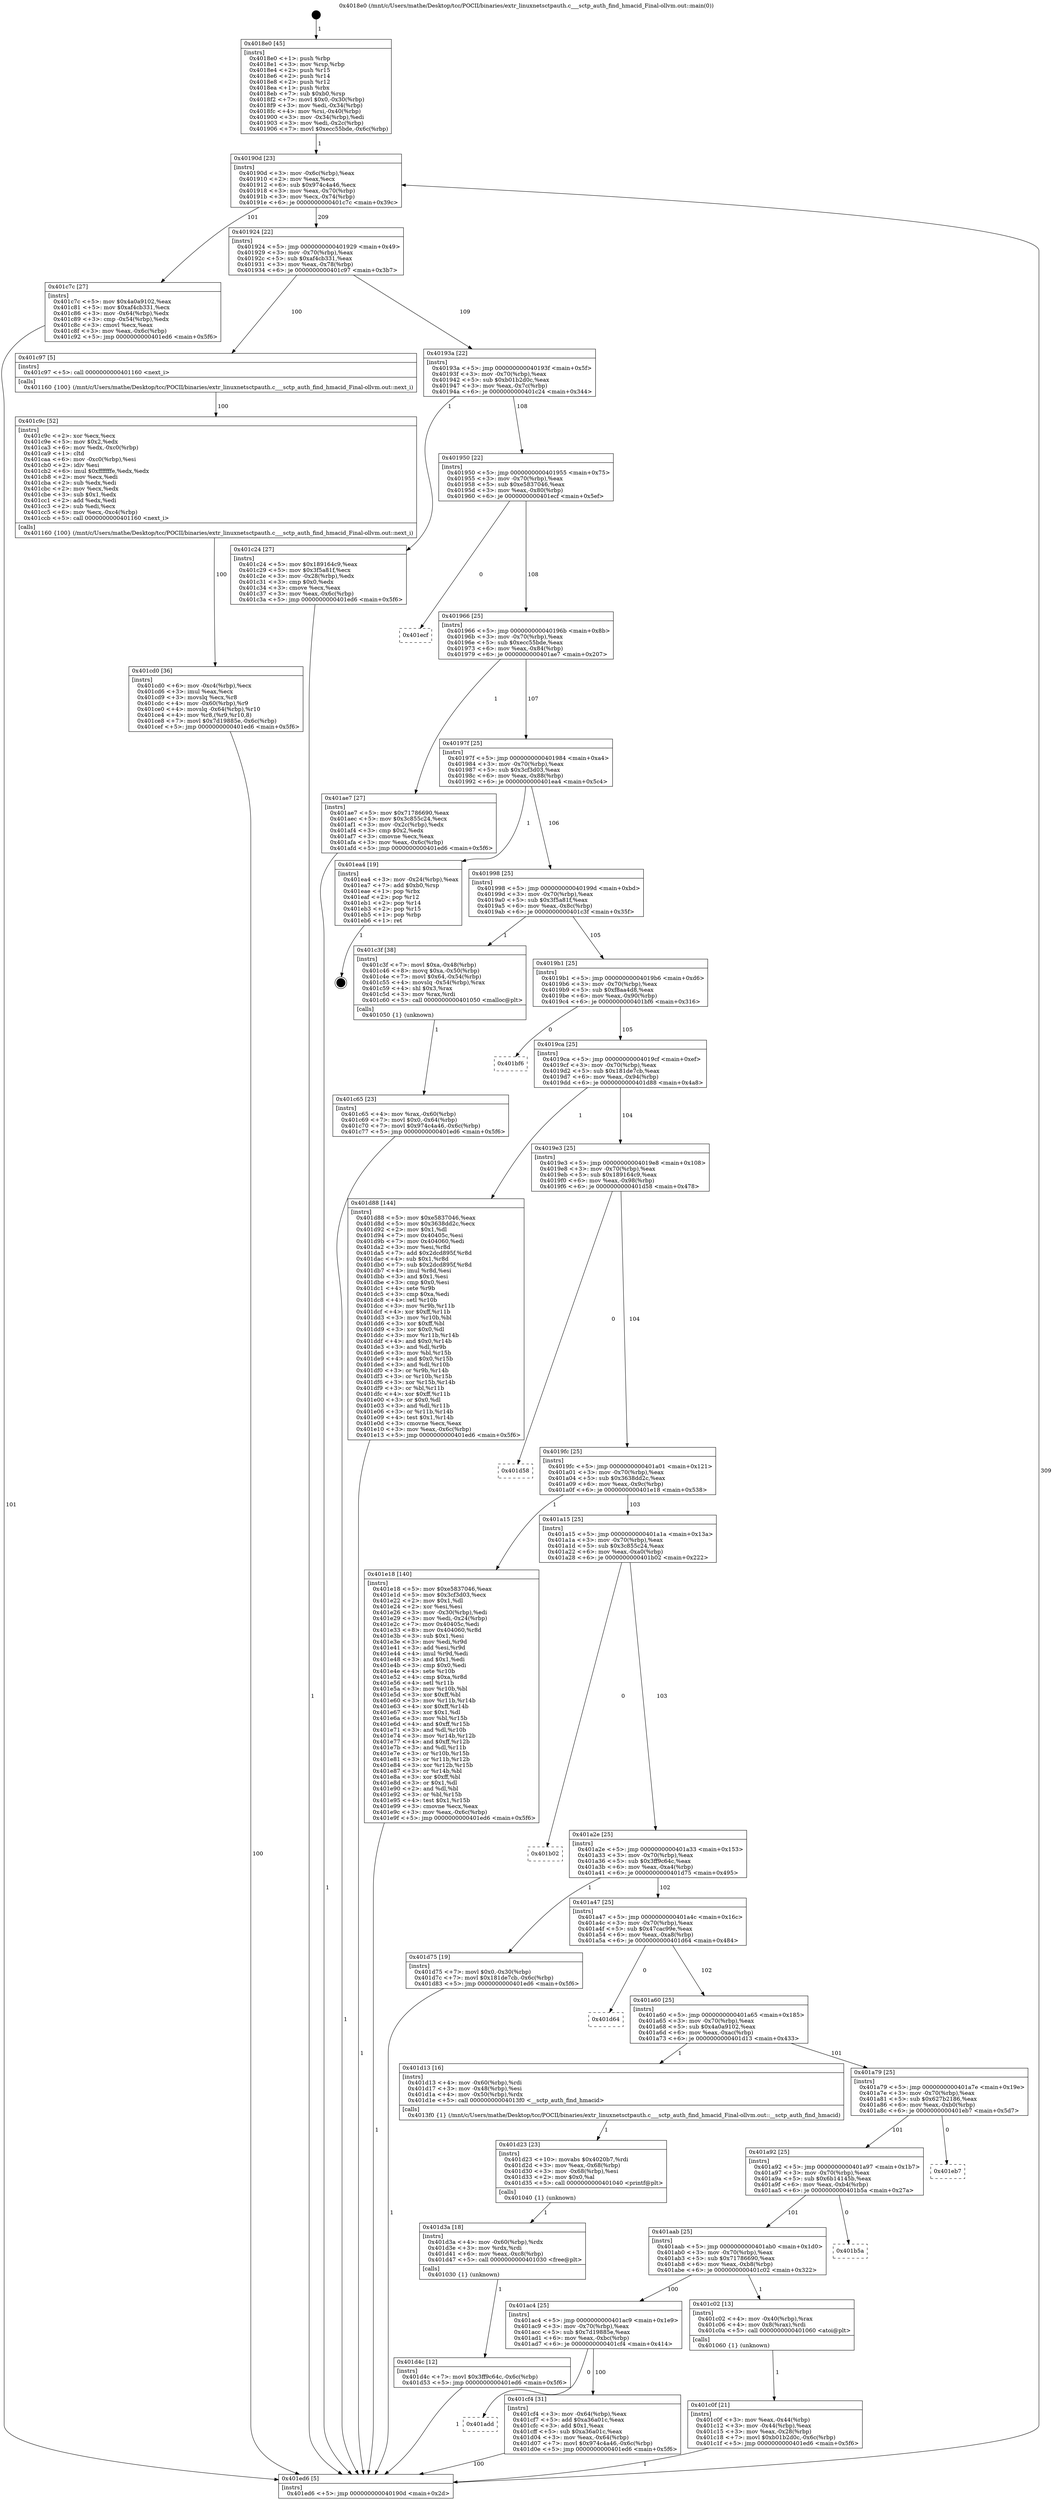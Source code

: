 digraph "0x4018e0" {
  label = "0x4018e0 (/mnt/c/Users/mathe/Desktop/tcc/POCII/binaries/extr_linuxnetsctpauth.c___sctp_auth_find_hmacid_Final-ollvm.out::main(0))"
  labelloc = "t"
  node[shape=record]

  Entry [label="",width=0.3,height=0.3,shape=circle,fillcolor=black,style=filled]
  "0x40190d" [label="{
     0x40190d [23]\l
     | [instrs]\l
     &nbsp;&nbsp;0x40190d \<+3\>: mov -0x6c(%rbp),%eax\l
     &nbsp;&nbsp;0x401910 \<+2\>: mov %eax,%ecx\l
     &nbsp;&nbsp;0x401912 \<+6\>: sub $0x974c4a46,%ecx\l
     &nbsp;&nbsp;0x401918 \<+3\>: mov %eax,-0x70(%rbp)\l
     &nbsp;&nbsp;0x40191b \<+3\>: mov %ecx,-0x74(%rbp)\l
     &nbsp;&nbsp;0x40191e \<+6\>: je 0000000000401c7c \<main+0x39c\>\l
  }"]
  "0x401c7c" [label="{
     0x401c7c [27]\l
     | [instrs]\l
     &nbsp;&nbsp;0x401c7c \<+5\>: mov $0x4a0a9102,%eax\l
     &nbsp;&nbsp;0x401c81 \<+5\>: mov $0xaf4cb331,%ecx\l
     &nbsp;&nbsp;0x401c86 \<+3\>: mov -0x64(%rbp),%edx\l
     &nbsp;&nbsp;0x401c89 \<+3\>: cmp -0x54(%rbp),%edx\l
     &nbsp;&nbsp;0x401c8c \<+3\>: cmovl %ecx,%eax\l
     &nbsp;&nbsp;0x401c8f \<+3\>: mov %eax,-0x6c(%rbp)\l
     &nbsp;&nbsp;0x401c92 \<+5\>: jmp 0000000000401ed6 \<main+0x5f6\>\l
  }"]
  "0x401924" [label="{
     0x401924 [22]\l
     | [instrs]\l
     &nbsp;&nbsp;0x401924 \<+5\>: jmp 0000000000401929 \<main+0x49\>\l
     &nbsp;&nbsp;0x401929 \<+3\>: mov -0x70(%rbp),%eax\l
     &nbsp;&nbsp;0x40192c \<+5\>: sub $0xaf4cb331,%eax\l
     &nbsp;&nbsp;0x401931 \<+3\>: mov %eax,-0x78(%rbp)\l
     &nbsp;&nbsp;0x401934 \<+6\>: je 0000000000401c97 \<main+0x3b7\>\l
  }"]
  Exit [label="",width=0.3,height=0.3,shape=circle,fillcolor=black,style=filled,peripheries=2]
  "0x401c97" [label="{
     0x401c97 [5]\l
     | [instrs]\l
     &nbsp;&nbsp;0x401c97 \<+5\>: call 0000000000401160 \<next_i\>\l
     | [calls]\l
     &nbsp;&nbsp;0x401160 \{100\} (/mnt/c/Users/mathe/Desktop/tcc/POCII/binaries/extr_linuxnetsctpauth.c___sctp_auth_find_hmacid_Final-ollvm.out::next_i)\l
  }"]
  "0x40193a" [label="{
     0x40193a [22]\l
     | [instrs]\l
     &nbsp;&nbsp;0x40193a \<+5\>: jmp 000000000040193f \<main+0x5f\>\l
     &nbsp;&nbsp;0x40193f \<+3\>: mov -0x70(%rbp),%eax\l
     &nbsp;&nbsp;0x401942 \<+5\>: sub $0xb01b2d0c,%eax\l
     &nbsp;&nbsp;0x401947 \<+3\>: mov %eax,-0x7c(%rbp)\l
     &nbsp;&nbsp;0x40194a \<+6\>: je 0000000000401c24 \<main+0x344\>\l
  }"]
  "0x401d4c" [label="{
     0x401d4c [12]\l
     | [instrs]\l
     &nbsp;&nbsp;0x401d4c \<+7\>: movl $0x3ff9c64c,-0x6c(%rbp)\l
     &nbsp;&nbsp;0x401d53 \<+5\>: jmp 0000000000401ed6 \<main+0x5f6\>\l
  }"]
  "0x401c24" [label="{
     0x401c24 [27]\l
     | [instrs]\l
     &nbsp;&nbsp;0x401c24 \<+5\>: mov $0x189164c9,%eax\l
     &nbsp;&nbsp;0x401c29 \<+5\>: mov $0x3f5a81f,%ecx\l
     &nbsp;&nbsp;0x401c2e \<+3\>: mov -0x28(%rbp),%edx\l
     &nbsp;&nbsp;0x401c31 \<+3\>: cmp $0x0,%edx\l
     &nbsp;&nbsp;0x401c34 \<+3\>: cmove %ecx,%eax\l
     &nbsp;&nbsp;0x401c37 \<+3\>: mov %eax,-0x6c(%rbp)\l
     &nbsp;&nbsp;0x401c3a \<+5\>: jmp 0000000000401ed6 \<main+0x5f6\>\l
  }"]
  "0x401950" [label="{
     0x401950 [22]\l
     | [instrs]\l
     &nbsp;&nbsp;0x401950 \<+5\>: jmp 0000000000401955 \<main+0x75\>\l
     &nbsp;&nbsp;0x401955 \<+3\>: mov -0x70(%rbp),%eax\l
     &nbsp;&nbsp;0x401958 \<+5\>: sub $0xe5837046,%eax\l
     &nbsp;&nbsp;0x40195d \<+3\>: mov %eax,-0x80(%rbp)\l
     &nbsp;&nbsp;0x401960 \<+6\>: je 0000000000401ecf \<main+0x5ef\>\l
  }"]
  "0x401d3a" [label="{
     0x401d3a [18]\l
     | [instrs]\l
     &nbsp;&nbsp;0x401d3a \<+4\>: mov -0x60(%rbp),%rdx\l
     &nbsp;&nbsp;0x401d3e \<+3\>: mov %rdx,%rdi\l
     &nbsp;&nbsp;0x401d41 \<+6\>: mov %eax,-0xc8(%rbp)\l
     &nbsp;&nbsp;0x401d47 \<+5\>: call 0000000000401030 \<free@plt\>\l
     | [calls]\l
     &nbsp;&nbsp;0x401030 \{1\} (unknown)\l
  }"]
  "0x401ecf" [label="{
     0x401ecf\l
  }", style=dashed]
  "0x401966" [label="{
     0x401966 [25]\l
     | [instrs]\l
     &nbsp;&nbsp;0x401966 \<+5\>: jmp 000000000040196b \<main+0x8b\>\l
     &nbsp;&nbsp;0x40196b \<+3\>: mov -0x70(%rbp),%eax\l
     &nbsp;&nbsp;0x40196e \<+5\>: sub $0xecc55bde,%eax\l
     &nbsp;&nbsp;0x401973 \<+6\>: mov %eax,-0x84(%rbp)\l
     &nbsp;&nbsp;0x401979 \<+6\>: je 0000000000401ae7 \<main+0x207\>\l
  }"]
  "0x401d23" [label="{
     0x401d23 [23]\l
     | [instrs]\l
     &nbsp;&nbsp;0x401d23 \<+10\>: movabs $0x4020b7,%rdi\l
     &nbsp;&nbsp;0x401d2d \<+3\>: mov %eax,-0x68(%rbp)\l
     &nbsp;&nbsp;0x401d30 \<+3\>: mov -0x68(%rbp),%esi\l
     &nbsp;&nbsp;0x401d33 \<+2\>: mov $0x0,%al\l
     &nbsp;&nbsp;0x401d35 \<+5\>: call 0000000000401040 \<printf@plt\>\l
     | [calls]\l
     &nbsp;&nbsp;0x401040 \{1\} (unknown)\l
  }"]
  "0x401ae7" [label="{
     0x401ae7 [27]\l
     | [instrs]\l
     &nbsp;&nbsp;0x401ae7 \<+5\>: mov $0x71786690,%eax\l
     &nbsp;&nbsp;0x401aec \<+5\>: mov $0x3c855c24,%ecx\l
     &nbsp;&nbsp;0x401af1 \<+3\>: mov -0x2c(%rbp),%edx\l
     &nbsp;&nbsp;0x401af4 \<+3\>: cmp $0x2,%edx\l
     &nbsp;&nbsp;0x401af7 \<+3\>: cmovne %ecx,%eax\l
     &nbsp;&nbsp;0x401afa \<+3\>: mov %eax,-0x6c(%rbp)\l
     &nbsp;&nbsp;0x401afd \<+5\>: jmp 0000000000401ed6 \<main+0x5f6\>\l
  }"]
  "0x40197f" [label="{
     0x40197f [25]\l
     | [instrs]\l
     &nbsp;&nbsp;0x40197f \<+5\>: jmp 0000000000401984 \<main+0xa4\>\l
     &nbsp;&nbsp;0x401984 \<+3\>: mov -0x70(%rbp),%eax\l
     &nbsp;&nbsp;0x401987 \<+5\>: sub $0x3cf3d03,%eax\l
     &nbsp;&nbsp;0x40198c \<+6\>: mov %eax,-0x88(%rbp)\l
     &nbsp;&nbsp;0x401992 \<+6\>: je 0000000000401ea4 \<main+0x5c4\>\l
  }"]
  "0x401ed6" [label="{
     0x401ed6 [5]\l
     | [instrs]\l
     &nbsp;&nbsp;0x401ed6 \<+5\>: jmp 000000000040190d \<main+0x2d\>\l
  }"]
  "0x4018e0" [label="{
     0x4018e0 [45]\l
     | [instrs]\l
     &nbsp;&nbsp;0x4018e0 \<+1\>: push %rbp\l
     &nbsp;&nbsp;0x4018e1 \<+3\>: mov %rsp,%rbp\l
     &nbsp;&nbsp;0x4018e4 \<+2\>: push %r15\l
     &nbsp;&nbsp;0x4018e6 \<+2\>: push %r14\l
     &nbsp;&nbsp;0x4018e8 \<+2\>: push %r12\l
     &nbsp;&nbsp;0x4018ea \<+1\>: push %rbx\l
     &nbsp;&nbsp;0x4018eb \<+7\>: sub $0xb0,%rsp\l
     &nbsp;&nbsp;0x4018f2 \<+7\>: movl $0x0,-0x30(%rbp)\l
     &nbsp;&nbsp;0x4018f9 \<+3\>: mov %edi,-0x34(%rbp)\l
     &nbsp;&nbsp;0x4018fc \<+4\>: mov %rsi,-0x40(%rbp)\l
     &nbsp;&nbsp;0x401900 \<+3\>: mov -0x34(%rbp),%edi\l
     &nbsp;&nbsp;0x401903 \<+3\>: mov %edi,-0x2c(%rbp)\l
     &nbsp;&nbsp;0x401906 \<+7\>: movl $0xecc55bde,-0x6c(%rbp)\l
  }"]
  "0x401add" [label="{
     0x401add\l
  }", style=dashed]
  "0x401ea4" [label="{
     0x401ea4 [19]\l
     | [instrs]\l
     &nbsp;&nbsp;0x401ea4 \<+3\>: mov -0x24(%rbp),%eax\l
     &nbsp;&nbsp;0x401ea7 \<+7\>: add $0xb0,%rsp\l
     &nbsp;&nbsp;0x401eae \<+1\>: pop %rbx\l
     &nbsp;&nbsp;0x401eaf \<+2\>: pop %r12\l
     &nbsp;&nbsp;0x401eb1 \<+2\>: pop %r14\l
     &nbsp;&nbsp;0x401eb3 \<+2\>: pop %r15\l
     &nbsp;&nbsp;0x401eb5 \<+1\>: pop %rbp\l
     &nbsp;&nbsp;0x401eb6 \<+1\>: ret\l
  }"]
  "0x401998" [label="{
     0x401998 [25]\l
     | [instrs]\l
     &nbsp;&nbsp;0x401998 \<+5\>: jmp 000000000040199d \<main+0xbd\>\l
     &nbsp;&nbsp;0x40199d \<+3\>: mov -0x70(%rbp),%eax\l
     &nbsp;&nbsp;0x4019a0 \<+5\>: sub $0x3f5a81f,%eax\l
     &nbsp;&nbsp;0x4019a5 \<+6\>: mov %eax,-0x8c(%rbp)\l
     &nbsp;&nbsp;0x4019ab \<+6\>: je 0000000000401c3f \<main+0x35f\>\l
  }"]
  "0x401cf4" [label="{
     0x401cf4 [31]\l
     | [instrs]\l
     &nbsp;&nbsp;0x401cf4 \<+3\>: mov -0x64(%rbp),%eax\l
     &nbsp;&nbsp;0x401cf7 \<+5\>: add $0xa36a01c,%eax\l
     &nbsp;&nbsp;0x401cfc \<+3\>: add $0x1,%eax\l
     &nbsp;&nbsp;0x401cff \<+5\>: sub $0xa36a01c,%eax\l
     &nbsp;&nbsp;0x401d04 \<+3\>: mov %eax,-0x64(%rbp)\l
     &nbsp;&nbsp;0x401d07 \<+7\>: movl $0x974c4a46,-0x6c(%rbp)\l
     &nbsp;&nbsp;0x401d0e \<+5\>: jmp 0000000000401ed6 \<main+0x5f6\>\l
  }"]
  "0x401c3f" [label="{
     0x401c3f [38]\l
     | [instrs]\l
     &nbsp;&nbsp;0x401c3f \<+7\>: movl $0xa,-0x48(%rbp)\l
     &nbsp;&nbsp;0x401c46 \<+8\>: movq $0xa,-0x50(%rbp)\l
     &nbsp;&nbsp;0x401c4e \<+7\>: movl $0x64,-0x54(%rbp)\l
     &nbsp;&nbsp;0x401c55 \<+4\>: movslq -0x54(%rbp),%rax\l
     &nbsp;&nbsp;0x401c59 \<+4\>: shl $0x3,%rax\l
     &nbsp;&nbsp;0x401c5d \<+3\>: mov %rax,%rdi\l
     &nbsp;&nbsp;0x401c60 \<+5\>: call 0000000000401050 \<malloc@plt\>\l
     | [calls]\l
     &nbsp;&nbsp;0x401050 \{1\} (unknown)\l
  }"]
  "0x4019b1" [label="{
     0x4019b1 [25]\l
     | [instrs]\l
     &nbsp;&nbsp;0x4019b1 \<+5\>: jmp 00000000004019b6 \<main+0xd6\>\l
     &nbsp;&nbsp;0x4019b6 \<+3\>: mov -0x70(%rbp),%eax\l
     &nbsp;&nbsp;0x4019b9 \<+5\>: sub $0xf8aa4d8,%eax\l
     &nbsp;&nbsp;0x4019be \<+6\>: mov %eax,-0x90(%rbp)\l
     &nbsp;&nbsp;0x4019c4 \<+6\>: je 0000000000401bf6 \<main+0x316\>\l
  }"]
  "0x401cd0" [label="{
     0x401cd0 [36]\l
     | [instrs]\l
     &nbsp;&nbsp;0x401cd0 \<+6\>: mov -0xc4(%rbp),%ecx\l
     &nbsp;&nbsp;0x401cd6 \<+3\>: imul %eax,%ecx\l
     &nbsp;&nbsp;0x401cd9 \<+3\>: movslq %ecx,%r8\l
     &nbsp;&nbsp;0x401cdc \<+4\>: mov -0x60(%rbp),%r9\l
     &nbsp;&nbsp;0x401ce0 \<+4\>: movslq -0x64(%rbp),%r10\l
     &nbsp;&nbsp;0x401ce4 \<+4\>: mov %r8,(%r9,%r10,8)\l
     &nbsp;&nbsp;0x401ce8 \<+7\>: movl $0x7d19885e,-0x6c(%rbp)\l
     &nbsp;&nbsp;0x401cef \<+5\>: jmp 0000000000401ed6 \<main+0x5f6\>\l
  }"]
  "0x401bf6" [label="{
     0x401bf6\l
  }", style=dashed]
  "0x4019ca" [label="{
     0x4019ca [25]\l
     | [instrs]\l
     &nbsp;&nbsp;0x4019ca \<+5\>: jmp 00000000004019cf \<main+0xef\>\l
     &nbsp;&nbsp;0x4019cf \<+3\>: mov -0x70(%rbp),%eax\l
     &nbsp;&nbsp;0x4019d2 \<+5\>: sub $0x181de7cb,%eax\l
     &nbsp;&nbsp;0x4019d7 \<+6\>: mov %eax,-0x94(%rbp)\l
     &nbsp;&nbsp;0x4019dd \<+6\>: je 0000000000401d88 \<main+0x4a8\>\l
  }"]
  "0x401c9c" [label="{
     0x401c9c [52]\l
     | [instrs]\l
     &nbsp;&nbsp;0x401c9c \<+2\>: xor %ecx,%ecx\l
     &nbsp;&nbsp;0x401c9e \<+5\>: mov $0x2,%edx\l
     &nbsp;&nbsp;0x401ca3 \<+6\>: mov %edx,-0xc0(%rbp)\l
     &nbsp;&nbsp;0x401ca9 \<+1\>: cltd\l
     &nbsp;&nbsp;0x401caa \<+6\>: mov -0xc0(%rbp),%esi\l
     &nbsp;&nbsp;0x401cb0 \<+2\>: idiv %esi\l
     &nbsp;&nbsp;0x401cb2 \<+6\>: imul $0xfffffffe,%edx,%edx\l
     &nbsp;&nbsp;0x401cb8 \<+2\>: mov %ecx,%edi\l
     &nbsp;&nbsp;0x401cba \<+2\>: sub %edx,%edi\l
     &nbsp;&nbsp;0x401cbc \<+2\>: mov %ecx,%edx\l
     &nbsp;&nbsp;0x401cbe \<+3\>: sub $0x1,%edx\l
     &nbsp;&nbsp;0x401cc1 \<+2\>: add %edx,%edi\l
     &nbsp;&nbsp;0x401cc3 \<+2\>: sub %edi,%ecx\l
     &nbsp;&nbsp;0x401cc5 \<+6\>: mov %ecx,-0xc4(%rbp)\l
     &nbsp;&nbsp;0x401ccb \<+5\>: call 0000000000401160 \<next_i\>\l
     | [calls]\l
     &nbsp;&nbsp;0x401160 \{100\} (/mnt/c/Users/mathe/Desktop/tcc/POCII/binaries/extr_linuxnetsctpauth.c___sctp_auth_find_hmacid_Final-ollvm.out::next_i)\l
  }"]
  "0x401d88" [label="{
     0x401d88 [144]\l
     | [instrs]\l
     &nbsp;&nbsp;0x401d88 \<+5\>: mov $0xe5837046,%eax\l
     &nbsp;&nbsp;0x401d8d \<+5\>: mov $0x3638dd2c,%ecx\l
     &nbsp;&nbsp;0x401d92 \<+2\>: mov $0x1,%dl\l
     &nbsp;&nbsp;0x401d94 \<+7\>: mov 0x40405c,%esi\l
     &nbsp;&nbsp;0x401d9b \<+7\>: mov 0x404060,%edi\l
     &nbsp;&nbsp;0x401da2 \<+3\>: mov %esi,%r8d\l
     &nbsp;&nbsp;0x401da5 \<+7\>: add $0x2dcd895f,%r8d\l
     &nbsp;&nbsp;0x401dac \<+4\>: sub $0x1,%r8d\l
     &nbsp;&nbsp;0x401db0 \<+7\>: sub $0x2dcd895f,%r8d\l
     &nbsp;&nbsp;0x401db7 \<+4\>: imul %r8d,%esi\l
     &nbsp;&nbsp;0x401dbb \<+3\>: and $0x1,%esi\l
     &nbsp;&nbsp;0x401dbe \<+3\>: cmp $0x0,%esi\l
     &nbsp;&nbsp;0x401dc1 \<+4\>: sete %r9b\l
     &nbsp;&nbsp;0x401dc5 \<+3\>: cmp $0xa,%edi\l
     &nbsp;&nbsp;0x401dc8 \<+4\>: setl %r10b\l
     &nbsp;&nbsp;0x401dcc \<+3\>: mov %r9b,%r11b\l
     &nbsp;&nbsp;0x401dcf \<+4\>: xor $0xff,%r11b\l
     &nbsp;&nbsp;0x401dd3 \<+3\>: mov %r10b,%bl\l
     &nbsp;&nbsp;0x401dd6 \<+3\>: xor $0xff,%bl\l
     &nbsp;&nbsp;0x401dd9 \<+3\>: xor $0x0,%dl\l
     &nbsp;&nbsp;0x401ddc \<+3\>: mov %r11b,%r14b\l
     &nbsp;&nbsp;0x401ddf \<+4\>: and $0x0,%r14b\l
     &nbsp;&nbsp;0x401de3 \<+3\>: and %dl,%r9b\l
     &nbsp;&nbsp;0x401de6 \<+3\>: mov %bl,%r15b\l
     &nbsp;&nbsp;0x401de9 \<+4\>: and $0x0,%r15b\l
     &nbsp;&nbsp;0x401ded \<+3\>: and %dl,%r10b\l
     &nbsp;&nbsp;0x401df0 \<+3\>: or %r9b,%r14b\l
     &nbsp;&nbsp;0x401df3 \<+3\>: or %r10b,%r15b\l
     &nbsp;&nbsp;0x401df6 \<+3\>: xor %r15b,%r14b\l
     &nbsp;&nbsp;0x401df9 \<+3\>: or %bl,%r11b\l
     &nbsp;&nbsp;0x401dfc \<+4\>: xor $0xff,%r11b\l
     &nbsp;&nbsp;0x401e00 \<+3\>: or $0x0,%dl\l
     &nbsp;&nbsp;0x401e03 \<+3\>: and %dl,%r11b\l
     &nbsp;&nbsp;0x401e06 \<+3\>: or %r11b,%r14b\l
     &nbsp;&nbsp;0x401e09 \<+4\>: test $0x1,%r14b\l
     &nbsp;&nbsp;0x401e0d \<+3\>: cmovne %ecx,%eax\l
     &nbsp;&nbsp;0x401e10 \<+3\>: mov %eax,-0x6c(%rbp)\l
     &nbsp;&nbsp;0x401e13 \<+5\>: jmp 0000000000401ed6 \<main+0x5f6\>\l
  }"]
  "0x4019e3" [label="{
     0x4019e3 [25]\l
     | [instrs]\l
     &nbsp;&nbsp;0x4019e3 \<+5\>: jmp 00000000004019e8 \<main+0x108\>\l
     &nbsp;&nbsp;0x4019e8 \<+3\>: mov -0x70(%rbp),%eax\l
     &nbsp;&nbsp;0x4019eb \<+5\>: sub $0x189164c9,%eax\l
     &nbsp;&nbsp;0x4019f0 \<+6\>: mov %eax,-0x98(%rbp)\l
     &nbsp;&nbsp;0x4019f6 \<+6\>: je 0000000000401d58 \<main+0x478\>\l
  }"]
  "0x401c65" [label="{
     0x401c65 [23]\l
     | [instrs]\l
     &nbsp;&nbsp;0x401c65 \<+4\>: mov %rax,-0x60(%rbp)\l
     &nbsp;&nbsp;0x401c69 \<+7\>: movl $0x0,-0x64(%rbp)\l
     &nbsp;&nbsp;0x401c70 \<+7\>: movl $0x974c4a46,-0x6c(%rbp)\l
     &nbsp;&nbsp;0x401c77 \<+5\>: jmp 0000000000401ed6 \<main+0x5f6\>\l
  }"]
  "0x401d58" [label="{
     0x401d58\l
  }", style=dashed]
  "0x4019fc" [label="{
     0x4019fc [25]\l
     | [instrs]\l
     &nbsp;&nbsp;0x4019fc \<+5\>: jmp 0000000000401a01 \<main+0x121\>\l
     &nbsp;&nbsp;0x401a01 \<+3\>: mov -0x70(%rbp),%eax\l
     &nbsp;&nbsp;0x401a04 \<+5\>: sub $0x3638dd2c,%eax\l
     &nbsp;&nbsp;0x401a09 \<+6\>: mov %eax,-0x9c(%rbp)\l
     &nbsp;&nbsp;0x401a0f \<+6\>: je 0000000000401e18 \<main+0x538\>\l
  }"]
  "0x401c0f" [label="{
     0x401c0f [21]\l
     | [instrs]\l
     &nbsp;&nbsp;0x401c0f \<+3\>: mov %eax,-0x44(%rbp)\l
     &nbsp;&nbsp;0x401c12 \<+3\>: mov -0x44(%rbp),%eax\l
     &nbsp;&nbsp;0x401c15 \<+3\>: mov %eax,-0x28(%rbp)\l
     &nbsp;&nbsp;0x401c18 \<+7\>: movl $0xb01b2d0c,-0x6c(%rbp)\l
     &nbsp;&nbsp;0x401c1f \<+5\>: jmp 0000000000401ed6 \<main+0x5f6\>\l
  }"]
  "0x401e18" [label="{
     0x401e18 [140]\l
     | [instrs]\l
     &nbsp;&nbsp;0x401e18 \<+5\>: mov $0xe5837046,%eax\l
     &nbsp;&nbsp;0x401e1d \<+5\>: mov $0x3cf3d03,%ecx\l
     &nbsp;&nbsp;0x401e22 \<+2\>: mov $0x1,%dl\l
     &nbsp;&nbsp;0x401e24 \<+2\>: xor %esi,%esi\l
     &nbsp;&nbsp;0x401e26 \<+3\>: mov -0x30(%rbp),%edi\l
     &nbsp;&nbsp;0x401e29 \<+3\>: mov %edi,-0x24(%rbp)\l
     &nbsp;&nbsp;0x401e2c \<+7\>: mov 0x40405c,%edi\l
     &nbsp;&nbsp;0x401e33 \<+8\>: mov 0x404060,%r8d\l
     &nbsp;&nbsp;0x401e3b \<+3\>: sub $0x1,%esi\l
     &nbsp;&nbsp;0x401e3e \<+3\>: mov %edi,%r9d\l
     &nbsp;&nbsp;0x401e41 \<+3\>: add %esi,%r9d\l
     &nbsp;&nbsp;0x401e44 \<+4\>: imul %r9d,%edi\l
     &nbsp;&nbsp;0x401e48 \<+3\>: and $0x1,%edi\l
     &nbsp;&nbsp;0x401e4b \<+3\>: cmp $0x0,%edi\l
     &nbsp;&nbsp;0x401e4e \<+4\>: sete %r10b\l
     &nbsp;&nbsp;0x401e52 \<+4\>: cmp $0xa,%r8d\l
     &nbsp;&nbsp;0x401e56 \<+4\>: setl %r11b\l
     &nbsp;&nbsp;0x401e5a \<+3\>: mov %r10b,%bl\l
     &nbsp;&nbsp;0x401e5d \<+3\>: xor $0xff,%bl\l
     &nbsp;&nbsp;0x401e60 \<+3\>: mov %r11b,%r14b\l
     &nbsp;&nbsp;0x401e63 \<+4\>: xor $0xff,%r14b\l
     &nbsp;&nbsp;0x401e67 \<+3\>: xor $0x1,%dl\l
     &nbsp;&nbsp;0x401e6a \<+3\>: mov %bl,%r15b\l
     &nbsp;&nbsp;0x401e6d \<+4\>: and $0xff,%r15b\l
     &nbsp;&nbsp;0x401e71 \<+3\>: and %dl,%r10b\l
     &nbsp;&nbsp;0x401e74 \<+3\>: mov %r14b,%r12b\l
     &nbsp;&nbsp;0x401e77 \<+4\>: and $0xff,%r12b\l
     &nbsp;&nbsp;0x401e7b \<+3\>: and %dl,%r11b\l
     &nbsp;&nbsp;0x401e7e \<+3\>: or %r10b,%r15b\l
     &nbsp;&nbsp;0x401e81 \<+3\>: or %r11b,%r12b\l
     &nbsp;&nbsp;0x401e84 \<+3\>: xor %r12b,%r15b\l
     &nbsp;&nbsp;0x401e87 \<+3\>: or %r14b,%bl\l
     &nbsp;&nbsp;0x401e8a \<+3\>: xor $0xff,%bl\l
     &nbsp;&nbsp;0x401e8d \<+3\>: or $0x1,%dl\l
     &nbsp;&nbsp;0x401e90 \<+2\>: and %dl,%bl\l
     &nbsp;&nbsp;0x401e92 \<+3\>: or %bl,%r15b\l
     &nbsp;&nbsp;0x401e95 \<+4\>: test $0x1,%r15b\l
     &nbsp;&nbsp;0x401e99 \<+3\>: cmovne %ecx,%eax\l
     &nbsp;&nbsp;0x401e9c \<+3\>: mov %eax,-0x6c(%rbp)\l
     &nbsp;&nbsp;0x401e9f \<+5\>: jmp 0000000000401ed6 \<main+0x5f6\>\l
  }"]
  "0x401a15" [label="{
     0x401a15 [25]\l
     | [instrs]\l
     &nbsp;&nbsp;0x401a15 \<+5\>: jmp 0000000000401a1a \<main+0x13a\>\l
     &nbsp;&nbsp;0x401a1a \<+3\>: mov -0x70(%rbp),%eax\l
     &nbsp;&nbsp;0x401a1d \<+5\>: sub $0x3c855c24,%eax\l
     &nbsp;&nbsp;0x401a22 \<+6\>: mov %eax,-0xa0(%rbp)\l
     &nbsp;&nbsp;0x401a28 \<+6\>: je 0000000000401b02 \<main+0x222\>\l
  }"]
  "0x401ac4" [label="{
     0x401ac4 [25]\l
     | [instrs]\l
     &nbsp;&nbsp;0x401ac4 \<+5\>: jmp 0000000000401ac9 \<main+0x1e9\>\l
     &nbsp;&nbsp;0x401ac9 \<+3\>: mov -0x70(%rbp),%eax\l
     &nbsp;&nbsp;0x401acc \<+5\>: sub $0x7d19885e,%eax\l
     &nbsp;&nbsp;0x401ad1 \<+6\>: mov %eax,-0xbc(%rbp)\l
     &nbsp;&nbsp;0x401ad7 \<+6\>: je 0000000000401cf4 \<main+0x414\>\l
  }"]
  "0x401b02" [label="{
     0x401b02\l
  }", style=dashed]
  "0x401a2e" [label="{
     0x401a2e [25]\l
     | [instrs]\l
     &nbsp;&nbsp;0x401a2e \<+5\>: jmp 0000000000401a33 \<main+0x153\>\l
     &nbsp;&nbsp;0x401a33 \<+3\>: mov -0x70(%rbp),%eax\l
     &nbsp;&nbsp;0x401a36 \<+5\>: sub $0x3ff9c64c,%eax\l
     &nbsp;&nbsp;0x401a3b \<+6\>: mov %eax,-0xa4(%rbp)\l
     &nbsp;&nbsp;0x401a41 \<+6\>: je 0000000000401d75 \<main+0x495\>\l
  }"]
  "0x401c02" [label="{
     0x401c02 [13]\l
     | [instrs]\l
     &nbsp;&nbsp;0x401c02 \<+4\>: mov -0x40(%rbp),%rax\l
     &nbsp;&nbsp;0x401c06 \<+4\>: mov 0x8(%rax),%rdi\l
     &nbsp;&nbsp;0x401c0a \<+5\>: call 0000000000401060 \<atoi@plt\>\l
     | [calls]\l
     &nbsp;&nbsp;0x401060 \{1\} (unknown)\l
  }"]
  "0x401d75" [label="{
     0x401d75 [19]\l
     | [instrs]\l
     &nbsp;&nbsp;0x401d75 \<+7\>: movl $0x0,-0x30(%rbp)\l
     &nbsp;&nbsp;0x401d7c \<+7\>: movl $0x181de7cb,-0x6c(%rbp)\l
     &nbsp;&nbsp;0x401d83 \<+5\>: jmp 0000000000401ed6 \<main+0x5f6\>\l
  }"]
  "0x401a47" [label="{
     0x401a47 [25]\l
     | [instrs]\l
     &nbsp;&nbsp;0x401a47 \<+5\>: jmp 0000000000401a4c \<main+0x16c\>\l
     &nbsp;&nbsp;0x401a4c \<+3\>: mov -0x70(%rbp),%eax\l
     &nbsp;&nbsp;0x401a4f \<+5\>: sub $0x47cac99e,%eax\l
     &nbsp;&nbsp;0x401a54 \<+6\>: mov %eax,-0xa8(%rbp)\l
     &nbsp;&nbsp;0x401a5a \<+6\>: je 0000000000401d64 \<main+0x484\>\l
  }"]
  "0x401aab" [label="{
     0x401aab [25]\l
     | [instrs]\l
     &nbsp;&nbsp;0x401aab \<+5\>: jmp 0000000000401ab0 \<main+0x1d0\>\l
     &nbsp;&nbsp;0x401ab0 \<+3\>: mov -0x70(%rbp),%eax\l
     &nbsp;&nbsp;0x401ab3 \<+5\>: sub $0x71786690,%eax\l
     &nbsp;&nbsp;0x401ab8 \<+6\>: mov %eax,-0xb8(%rbp)\l
     &nbsp;&nbsp;0x401abe \<+6\>: je 0000000000401c02 \<main+0x322\>\l
  }"]
  "0x401d64" [label="{
     0x401d64\l
  }", style=dashed]
  "0x401a60" [label="{
     0x401a60 [25]\l
     | [instrs]\l
     &nbsp;&nbsp;0x401a60 \<+5\>: jmp 0000000000401a65 \<main+0x185\>\l
     &nbsp;&nbsp;0x401a65 \<+3\>: mov -0x70(%rbp),%eax\l
     &nbsp;&nbsp;0x401a68 \<+5\>: sub $0x4a0a9102,%eax\l
     &nbsp;&nbsp;0x401a6d \<+6\>: mov %eax,-0xac(%rbp)\l
     &nbsp;&nbsp;0x401a73 \<+6\>: je 0000000000401d13 \<main+0x433\>\l
  }"]
  "0x401b5a" [label="{
     0x401b5a\l
  }", style=dashed]
  "0x401d13" [label="{
     0x401d13 [16]\l
     | [instrs]\l
     &nbsp;&nbsp;0x401d13 \<+4\>: mov -0x60(%rbp),%rdi\l
     &nbsp;&nbsp;0x401d17 \<+3\>: mov -0x48(%rbp),%esi\l
     &nbsp;&nbsp;0x401d1a \<+4\>: mov -0x50(%rbp),%rdx\l
     &nbsp;&nbsp;0x401d1e \<+5\>: call 00000000004013f0 \<__sctp_auth_find_hmacid\>\l
     | [calls]\l
     &nbsp;&nbsp;0x4013f0 \{1\} (/mnt/c/Users/mathe/Desktop/tcc/POCII/binaries/extr_linuxnetsctpauth.c___sctp_auth_find_hmacid_Final-ollvm.out::__sctp_auth_find_hmacid)\l
  }"]
  "0x401a79" [label="{
     0x401a79 [25]\l
     | [instrs]\l
     &nbsp;&nbsp;0x401a79 \<+5\>: jmp 0000000000401a7e \<main+0x19e\>\l
     &nbsp;&nbsp;0x401a7e \<+3\>: mov -0x70(%rbp),%eax\l
     &nbsp;&nbsp;0x401a81 \<+5\>: sub $0x627b2186,%eax\l
     &nbsp;&nbsp;0x401a86 \<+6\>: mov %eax,-0xb0(%rbp)\l
     &nbsp;&nbsp;0x401a8c \<+6\>: je 0000000000401eb7 \<main+0x5d7\>\l
  }"]
  "0x401a92" [label="{
     0x401a92 [25]\l
     | [instrs]\l
     &nbsp;&nbsp;0x401a92 \<+5\>: jmp 0000000000401a97 \<main+0x1b7\>\l
     &nbsp;&nbsp;0x401a97 \<+3\>: mov -0x70(%rbp),%eax\l
     &nbsp;&nbsp;0x401a9a \<+5\>: sub $0x6b14145b,%eax\l
     &nbsp;&nbsp;0x401a9f \<+6\>: mov %eax,-0xb4(%rbp)\l
     &nbsp;&nbsp;0x401aa5 \<+6\>: je 0000000000401b5a \<main+0x27a\>\l
  }"]
  "0x401eb7" [label="{
     0x401eb7\l
  }", style=dashed]
  Entry -> "0x4018e0" [label=" 1"]
  "0x40190d" -> "0x401c7c" [label=" 101"]
  "0x40190d" -> "0x401924" [label=" 209"]
  "0x401ea4" -> Exit [label=" 1"]
  "0x401924" -> "0x401c97" [label=" 100"]
  "0x401924" -> "0x40193a" [label=" 109"]
  "0x401e18" -> "0x401ed6" [label=" 1"]
  "0x40193a" -> "0x401c24" [label=" 1"]
  "0x40193a" -> "0x401950" [label=" 108"]
  "0x401d88" -> "0x401ed6" [label=" 1"]
  "0x401950" -> "0x401ecf" [label=" 0"]
  "0x401950" -> "0x401966" [label=" 108"]
  "0x401d75" -> "0x401ed6" [label=" 1"]
  "0x401966" -> "0x401ae7" [label=" 1"]
  "0x401966" -> "0x40197f" [label=" 107"]
  "0x401ae7" -> "0x401ed6" [label=" 1"]
  "0x4018e0" -> "0x40190d" [label=" 1"]
  "0x401ed6" -> "0x40190d" [label=" 309"]
  "0x401d4c" -> "0x401ed6" [label=" 1"]
  "0x40197f" -> "0x401ea4" [label=" 1"]
  "0x40197f" -> "0x401998" [label=" 106"]
  "0x401d3a" -> "0x401d4c" [label=" 1"]
  "0x401998" -> "0x401c3f" [label=" 1"]
  "0x401998" -> "0x4019b1" [label=" 105"]
  "0x401d23" -> "0x401d3a" [label=" 1"]
  "0x4019b1" -> "0x401bf6" [label=" 0"]
  "0x4019b1" -> "0x4019ca" [label=" 105"]
  "0x401cf4" -> "0x401ed6" [label=" 100"]
  "0x4019ca" -> "0x401d88" [label=" 1"]
  "0x4019ca" -> "0x4019e3" [label=" 104"]
  "0x401ac4" -> "0x401add" [label=" 0"]
  "0x4019e3" -> "0x401d58" [label=" 0"]
  "0x4019e3" -> "0x4019fc" [label=" 104"]
  "0x401ac4" -> "0x401cf4" [label=" 100"]
  "0x4019fc" -> "0x401e18" [label=" 1"]
  "0x4019fc" -> "0x401a15" [label=" 103"]
  "0x401d13" -> "0x401d23" [label=" 1"]
  "0x401a15" -> "0x401b02" [label=" 0"]
  "0x401a15" -> "0x401a2e" [label=" 103"]
  "0x401cd0" -> "0x401ed6" [label=" 100"]
  "0x401a2e" -> "0x401d75" [label=" 1"]
  "0x401a2e" -> "0x401a47" [label=" 102"]
  "0x401c9c" -> "0x401cd0" [label=" 100"]
  "0x401a47" -> "0x401d64" [label=" 0"]
  "0x401a47" -> "0x401a60" [label=" 102"]
  "0x401c7c" -> "0x401ed6" [label=" 101"]
  "0x401a60" -> "0x401d13" [label=" 1"]
  "0x401a60" -> "0x401a79" [label=" 101"]
  "0x401c65" -> "0x401ed6" [label=" 1"]
  "0x401a79" -> "0x401eb7" [label=" 0"]
  "0x401a79" -> "0x401a92" [label=" 101"]
  "0x401c3f" -> "0x401c65" [label=" 1"]
  "0x401a92" -> "0x401b5a" [label=" 0"]
  "0x401a92" -> "0x401aab" [label=" 101"]
  "0x401c97" -> "0x401c9c" [label=" 100"]
  "0x401aab" -> "0x401c02" [label=" 1"]
  "0x401aab" -> "0x401ac4" [label=" 100"]
  "0x401c02" -> "0x401c0f" [label=" 1"]
  "0x401c0f" -> "0x401ed6" [label=" 1"]
  "0x401c24" -> "0x401ed6" [label=" 1"]
}
